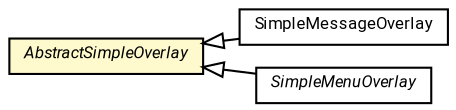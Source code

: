 #!/usr/local/bin/dot
#
# Class diagram 
# Generated by UMLGraph version R5_7_2-60-g0e99a6 (http://www.spinellis.gr/umlgraph/)
#

digraph G {
	graph [fontnames="svg"]
	edge [fontname="Roboto",fontsize=7,labelfontname="Roboto",labelfontsize=7,color="black"];
	node [fontname="Roboto",fontcolor="black",fontsize=8,shape=plaintext,margin=0,width=0,height=0];
	nodesep=0.15;
	ranksep=0.25;
	rankdir=LR;
	// de.lmu.ifi.dbs.elki.visualization.parallel3d.util.SimpleMessageOverlay
	c1364723 [label=<<table title="de.lmu.ifi.dbs.elki.visualization.parallel3d.util.SimpleMessageOverlay" border="0" cellborder="1" cellspacing="0" cellpadding="2" href="SimpleMessageOverlay.html" target="_parent">
		<tr><td><table border="0" cellspacing="0" cellpadding="1">
		<tr><td align="center" balign="center"> <font face="Roboto">SimpleMessageOverlay</font> </td></tr>
		</table></td></tr>
		</table>>, URL="SimpleMessageOverlay.html"];
	// de.lmu.ifi.dbs.elki.visualization.parallel3d.util.AbstractSimpleOverlay
	c1364724 [label=<<table title="de.lmu.ifi.dbs.elki.visualization.parallel3d.util.AbstractSimpleOverlay" border="0" cellborder="1" cellspacing="0" cellpadding="2" bgcolor="lemonChiffon" href="AbstractSimpleOverlay.html" target="_parent">
		<tr><td><table border="0" cellspacing="0" cellpadding="1">
		<tr><td align="center" balign="center"> <font face="Roboto"><i>AbstractSimpleOverlay</i></font> </td></tr>
		</table></td></tr>
		</table>>, URL="AbstractSimpleOverlay.html"];
	// de.lmu.ifi.dbs.elki.visualization.parallel3d.util.SimpleMenuOverlay
	c1364727 [label=<<table title="de.lmu.ifi.dbs.elki.visualization.parallel3d.util.SimpleMenuOverlay" border="0" cellborder="1" cellspacing="0" cellpadding="2" href="SimpleMenuOverlay.html" target="_parent">
		<tr><td><table border="0" cellspacing="0" cellpadding="1">
		<tr><td align="center" balign="center"> <font face="Roboto"><i>SimpleMenuOverlay</i></font> </td></tr>
		</table></td></tr>
		</table>>, URL="SimpleMenuOverlay.html"];
	// de.lmu.ifi.dbs.elki.visualization.parallel3d.util.SimpleMessageOverlay extends de.lmu.ifi.dbs.elki.visualization.parallel3d.util.AbstractSimpleOverlay
	c1364724 -> c1364723 [arrowtail=empty,dir=back,weight=10];
	// de.lmu.ifi.dbs.elki.visualization.parallel3d.util.SimpleMenuOverlay extends de.lmu.ifi.dbs.elki.visualization.parallel3d.util.AbstractSimpleOverlay
	c1364724 -> c1364727 [arrowtail=empty,dir=back,weight=10];
}

